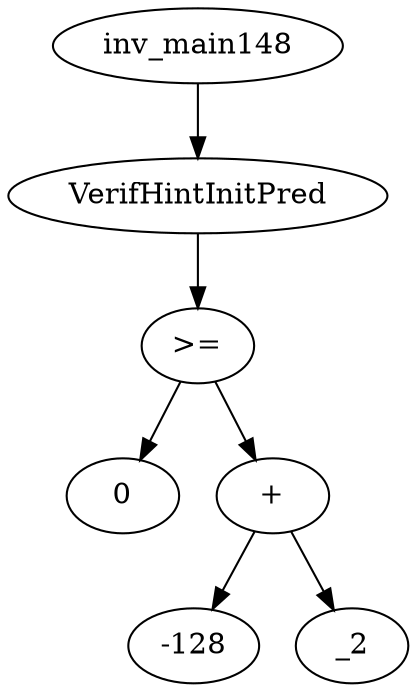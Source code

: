 digraph dag {
0 [label="inv_main148"];
1 [label="VerifHintInitPred"];
2 [label=">="];
3 [label="0"];
4 [label="+"];
5 [label="-128"];
6 [label="_2"];
0->1
1->2
2->4
2 -> 3
4->6
4 -> 5
}
